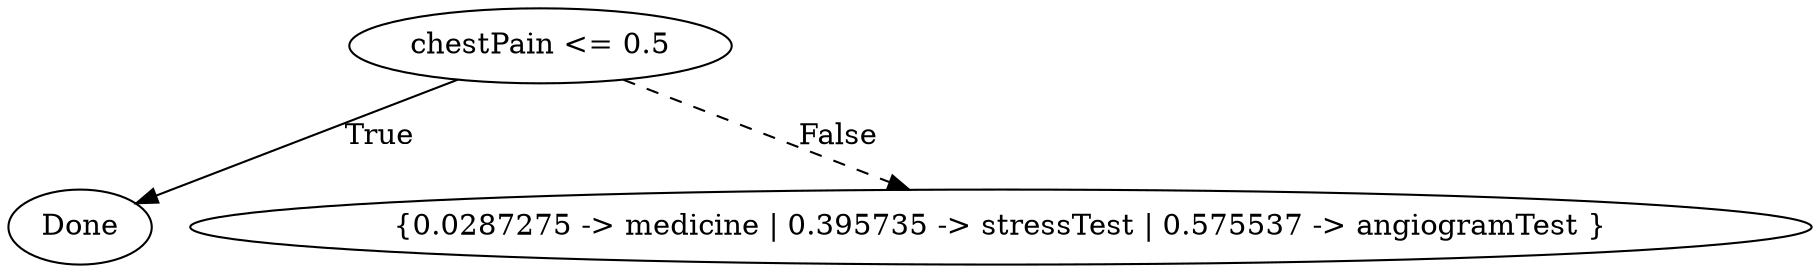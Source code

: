 digraph {
0 [label="chestPain <= 0.5"];
1 [label="Done"];
0 -> 1 [label="True"];
2 [label="{0.0287275 -> medicine | 0.395735 -> stressTest | 0.575537 -> angiogramTest }"];
0 -> 2 [style="dashed", label="False"];

}